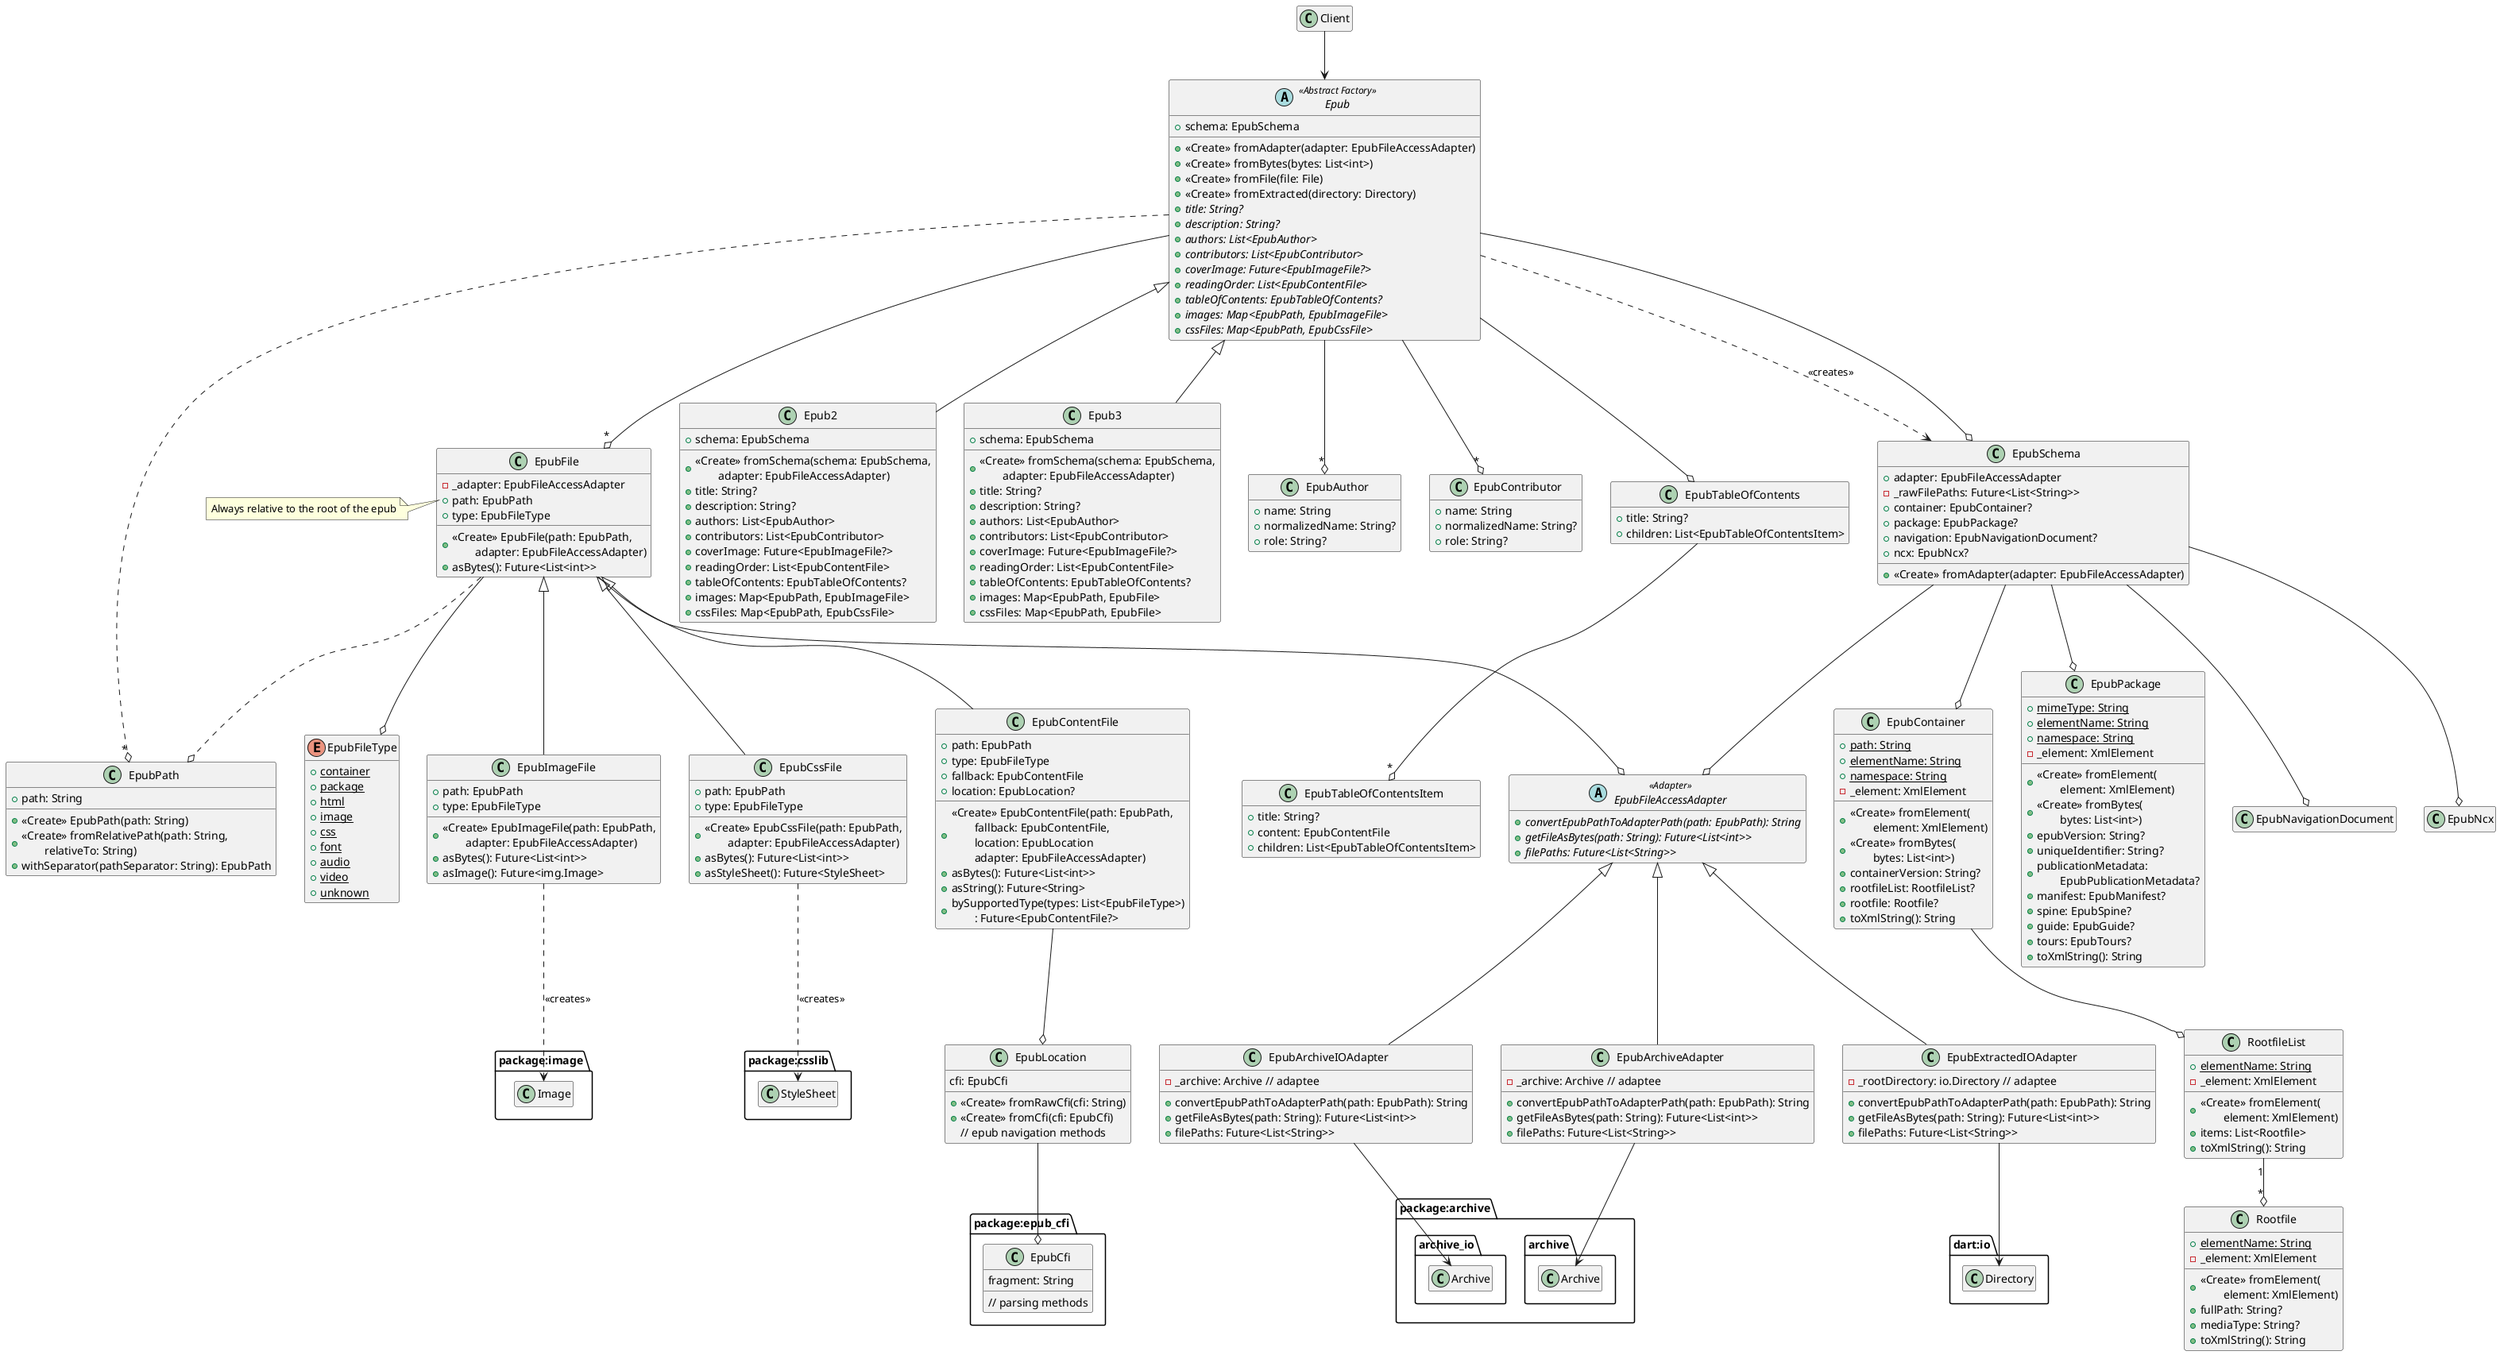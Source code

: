 @startuml PrototypeDesignClassDiagram
'skinparam linetype ortho
'skinparam backgroundColor transparent
'skinparam handwritten true
'skinparam monochrome true
'left to right direction
skinparam sequenceMessageAlign direction
hide empty members
hide empty description
'skinparam classAttributeIconSize 0
'skinparam style strictuml
'skinparam groupInheritance 4

class Client


abstract Epub <<Abstract Factory>> {
    +schema: EpubSchema
    +<<Create>> fromAdapter(adapter: EpubFileAccessAdapter)
    +<<Create>> fromBytes(bytes: List<int>)
    +<<Create>> fromFile(file: File)
    +<<Create>> fromExtracted(directory: Directory)
    +{abstract} {method} title: String?
    +{abstract} {method} description: String?
    +{abstract} {method} authors: List<EpubAuthor>
    +{abstract} {method} contributors: List<EpubContributor>
    +{abstract} {method} coverImage: Future<EpubImageFile?>
    +{abstract} {method} readingOrder: List<EpubContentFile>
    +{abstract} {method} tableOfContents: EpubTableOfContents?
    +{abstract} {method} images: Map<EpubPath, EpubImageFile>
    +{abstract} {method} cssFiles: Map<EpubPath, EpubCssFile>
}
Client --> Epub

class Epub2 extends Epub {
    +schema: EpubSchema
    +<<Create>> fromSchema(schema: EpubSchema,\n\tadapter: EpubFileAccessAdapter)
    +{method} title: String?
    +{method} description: String?
    +{method} authors: List<EpubAuthor>
    +{method} contributors: List<EpubContributor>
    +{method} coverImage: Future<EpubImageFile?>
    +{method} readingOrder: List<EpubContentFile>
    +{method} tableOfContents: EpubTableOfContents?
    +{method} images: Map<EpubPath, EpubImageFile>
    +{method} cssFiles: Map<EpubPath, EpubCssFile>
}

class Epub3 extends Epub {
    +schema: EpubSchema
    +<<Create>> fromSchema(schema: EpubSchema,\n\tadapter: EpubFileAccessAdapter)
    +{method} title: String?
    +{method} description: String?
    +{method} authors: List<EpubAuthor>
    +{method} contributors: List<EpubContributor>
    +{method} coverImage: Future<EpubImageFile?>
    +{method} readingOrder: List<EpubContentFile>
    +{method} tableOfContents: EpubTableOfContents?
    +{method} images: Map<EpubPath, EpubFile>
    +{method} cssFiles: Map<EpubPath, EpubFile>
}
class EpubAuthor {
    +{field} name: String
    +{field} normalizedName: String?
    +{field} role: String?
}
class EpubContributor {
    +{field} name: String
    +{field} normalizedName: String?
    +{field} role: String?
}
Epub --o "*" EpubAuthor
Epub --o "*" EpubContributor

class EpubTableOfContents {
    +{field} title: String?
    +{field} children: List<EpubTableOfContentsItem>
}
class EpubTableOfContentsItem {
    +{field} title: String?
    +{field} content: EpubContentFile
    +{field} children: List<EpubTableOfContentsItem>
}
Epub --o EpubTableOfContents
EpubTableOfContents --o "*" EpubTableOfContentsItem


'FILES

class EpubPath {
    +path: String
    +<<Create>> EpubPath(path: String)
    +<<Create>> fromRelativePath(path: String,\n\trelativeTo: String)
    +withSeparator(pathSeparator: String): EpubPath
}
Epub ..o "*" EpubPath

class EpubFile {
    -_adapter: EpubFileAccessAdapter
    +path: EpubPath
    +type: EpubFileType
    +<<Create>> EpubFile(path: EpubPath,\n\tadapter: EpubFileAccessAdapter)
    +asBytes(): Future<List<int>>
}
EpubFile ..o EpubPath
note left of EpubFile::path
    Always relative to the root of the epub
end note
EpubFile --o EpubFileAccessAdapter
Epub --o "*" EpubFile
enum EpubFileType {
    +{static} {field} container
    +{static} {field} package
    +{static} {field} html
    +{static} {field} image
    +{static} {field} css
    +{static} {field} font
    +{static} {field} audio
    +{static} {field} video
    +{static} {field} unknown
}
EpubFile --o EpubFileType

class EpubImageFile extends EpubFile {
    +path: EpubPath
    +type: EpubFileType
    +<<Create>> EpubImageFile(path: EpubPath,\n\tadapter: EpubFileAccessAdapter)
    +asBytes(): Future<List<int>>
    +asImage(): Future<img.Image>
}
EpubImageFile ..> "package:image.Image" : <<creates>>

class EpubCssFile extends EpubFile {
    +path: EpubPath
    +type: EpubFileType
    +<<Create>> EpubCssFile(path: EpubPath,\n\tadapter: EpubFileAccessAdapter)
    +asBytes(): Future<List<int>>
    +asStyleSheet(): Future<StyleSheet>
}
EpubCssFile ..> "package:csslib.StyleSheet" : <<creates>>

class EpubContentFile extends EpubFile {
    +path: EpubPath
    +type: EpubFileType
    +fallback: EpubContentFile
    +location: EpubLocation?
    +<<Create>> EpubContentFile(path: EpubPath,\n\tfallback: EpubContentFile,\n\tlocation: EpubLocation\n\tadapter: EpubFileAccessAdapter)
    +asBytes(): Future<List<int>>
    +asString(): Future<String>
    +bySupportedType(types: List<EpubFileType>)\n\t: Future<EpubContentFile?>
}


'EPUB CFI LINKS

class EpubLocation {
    cfi: EpubCfi
    +<<Create>> fromRawCfi(cfi: String)
    +<<Create>> fromCfi(cfi: EpubCfi)
    {method} // epub navigation methods
}
EpubContentFile --o EpubLocation

package "package:epub_cfi" {
    class EpubCfi {
        fragment: String
        {method} // parsing methods
    }
}

EpubLocation --o EpubCfi


'FILE ACCESS ADAPTER

abstract EpubFileAccessAdapter <<Adapter>> {
    +{abstract} convertEpubPathToAdapterPath(path: EpubPath): String
    +{abstract} getFileAsBytes(path: String): Future<List<int>>
    +{abstract} {method} filePaths: Future<List<String>>
}

package "package:archive" as archive {
    namespace archive.archive {
        class Archive
    }

    namespace archive.archive_io {
        class Archive
    }
}

class EpubArchiveAdapter extends EpubFileAccessAdapter {
    -_archive: Archive // adaptee
    +convertEpubPathToAdapterPath(path: EpubPath): String
    +getFileAsBytes(path: String): Future<List<int>>
    +{method} filePaths: Future<List<String>>
}
EpubArchiveAdapter --> archive.archive.Archive
class EpubArchiveIOAdapter extends EpubFileAccessAdapter {
    -_archive: Archive // adaptee
    +convertEpubPathToAdapterPath(path: EpubPath): String
    +getFileAsBytes(path: String): Future<List<int>>
    +{method} filePaths: Future<List<String>>
}
EpubArchiveIOAdapter --> archive.archive_io.Archive

class EpubExtractedIOAdapter extends EpubFileAccessAdapter {
    -_rootDirectory: io.Directory // adaptee
    +convertEpubPathToAdapterPath(path: EpubPath): String
    +getFileAsBytes(path: String): Future<List<int>>
    +{method} filePaths: Future<List<String>>
}
EpubExtractedIOAdapter --> "dart:io.Directory"

'EPUB SCHEMA

class EpubSchema {
    +adapter: EpubFileAccessAdapter
    -_rawFilePaths: Future<List<String>>
    +container: EpubContainer?
    +package: EpubPackage?
    +navigation: EpubNavigationDocument?
    +ncx: EpubNcx?
    +<<Create>> fromAdapter(adapter: EpubFileAccessAdapter)
}
EpubSchema --o EpubFileAccessAdapter
class EpubNavigationDocument
class EpubNcx
EpubSchema --o EpubNavigationDocument
EpubSchema --o EpubNcx

Epub --o EpubSchema
Epub ..> EpubSchema : <<creates>>

class EpubContainer {
    +{static} path: String
    +{static} elementName: String
    +{static} namespace: String
    -_element: XmlElement
    +<<Create>> fromElement(\n\telement: XmlElement)
    +<<Create>> fromBytes(\n\tbytes: List<int>)
    +{method} containerVersion: String?
    +{method} rootfileList: RootfileList?
    +{method} rootfile: Rootfile?
    +toXmlString(): String
}
EpubSchema --o EpubContainer

class RootfileList {
    +{static} elementName: String
    -_element: XmlElement
    +<<Create>> fromElement(\n\telement: XmlElement)
    +{method} items: List<Rootfile>
    +toXmlString(): String
}
EpubContainer --o RootfileList

class Rootfile {
    +{static} elementName: String
    -_element: XmlElement
    +<<Create>> fromElement(\n\telement: XmlElement)
    +{method} fullPath: String?
    +{method} mediaType: String?
    +toXmlString(): String
}
RootfileList "1" --o "*" Rootfile

class "EpubPackage" as EpubPackage {
    +{static} mimeType: String
    +{static} elementName: String
    +{static} namespace: String
    -_element: XmlElement
    +<<Create>> fromElement(\n\telement: XmlElement)
    +<<Create>> fromBytes(\n\tbytes: List<int>)
    +{method} epubVersion: String?
    +{method} uniqueIdentifier: String?
    +{method} publicationMetadata:\n\tEpubPublicationMetadata?
    +{method} manifest: EpubManifest?
    +{method} spine: EpubSpine?
    +{method} guide: EpubGuide?
    +{method} tours: EpubTours?
    +toXmlString(): String
}
EpubSchema --o EpubPackage
@enduml
